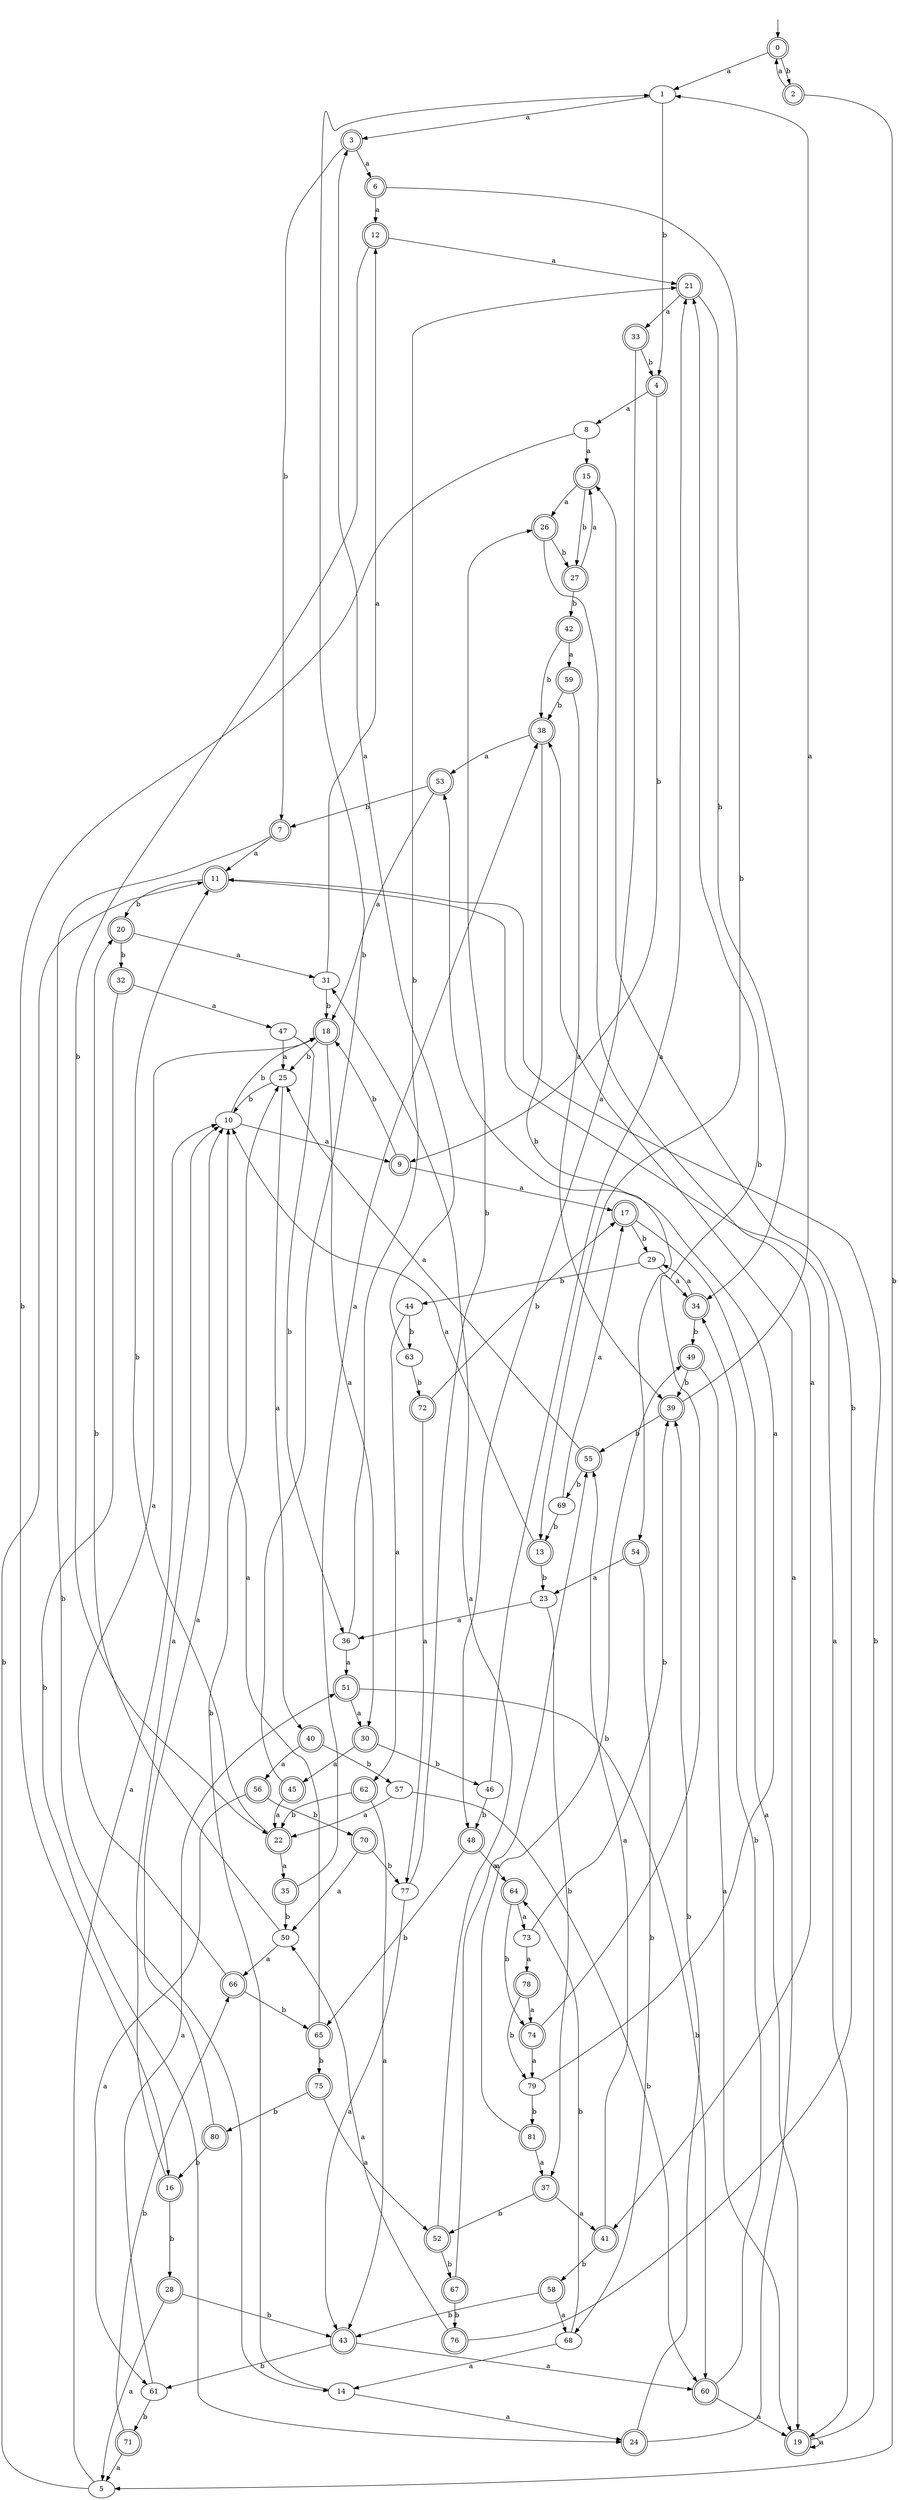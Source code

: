digraph RandomDFA {
  __start0 [label="", shape=none];
  __start0 -> 0 [label=""];
  0 [shape=circle] [shape=doublecircle]
  0 -> 1 [label="a"]
  0 -> 2 [label="b"]
  1
  1 -> 3 [label="a"]
  1 -> 4 [label="b"]
  2 [shape=doublecircle]
  2 -> 0 [label="a"]
  2 -> 5 [label="b"]
  3 [shape=doublecircle]
  3 -> 6 [label="a"]
  3 -> 7 [label="b"]
  4 [shape=doublecircle]
  4 -> 8 [label="a"]
  4 -> 9 [label="b"]
  5
  5 -> 10 [label="a"]
  5 -> 11 [label="b"]
  6 [shape=doublecircle]
  6 -> 12 [label="a"]
  6 -> 13 [label="b"]
  7 [shape=doublecircle]
  7 -> 11 [label="a"]
  7 -> 14 [label="b"]
  8
  8 -> 15 [label="a"]
  8 -> 16 [label="b"]
  9 [shape=doublecircle]
  9 -> 17 [label="a"]
  9 -> 18 [label="b"]
  10
  10 -> 9 [label="a"]
  10 -> 18 [label="b"]
  11 [shape=doublecircle]
  11 -> 19 [label="a"]
  11 -> 20 [label="b"]
  12 [shape=doublecircle]
  12 -> 21 [label="a"]
  12 -> 22 [label="b"]
  13 [shape=doublecircle]
  13 -> 10 [label="a"]
  13 -> 23 [label="b"]
  14
  14 -> 24 [label="a"]
  14 -> 25 [label="b"]
  15 [shape=doublecircle]
  15 -> 26 [label="a"]
  15 -> 27 [label="b"]
  16 [shape=doublecircle]
  16 -> 10 [label="a"]
  16 -> 28 [label="b"]
  17 [shape=doublecircle]
  17 -> 19 [label="a"]
  17 -> 29 [label="b"]
  18 [shape=doublecircle]
  18 -> 30 [label="a"]
  18 -> 25 [label="b"]
  19 [shape=doublecircle]
  19 -> 19 [label="a"]
  19 -> 11 [label="b"]
  20 [shape=doublecircle]
  20 -> 31 [label="a"]
  20 -> 32 [label="b"]
  21 [shape=doublecircle]
  21 -> 33 [label="a"]
  21 -> 34 [label="b"]
  22 [shape=doublecircle]
  22 -> 35 [label="a"]
  22 -> 11 [label="b"]
  23
  23 -> 36 [label="a"]
  23 -> 37 [label="b"]
  24 [shape=doublecircle]
  24 -> 38 [label="a"]
  24 -> 39 [label="b"]
  25
  25 -> 40 [label="a"]
  25 -> 10 [label="b"]
  26 [shape=doublecircle]
  26 -> 41 [label="a"]
  26 -> 27 [label="b"]
  27 [shape=doublecircle]
  27 -> 15 [label="a"]
  27 -> 42 [label="b"]
  28 [shape=doublecircle]
  28 -> 5 [label="a"]
  28 -> 43 [label="b"]
  29
  29 -> 34 [label="a"]
  29 -> 44 [label="b"]
  30 [shape=doublecircle]
  30 -> 45 [label="a"]
  30 -> 46 [label="b"]
  31
  31 -> 12 [label="a"]
  31 -> 18 [label="b"]
  32 [shape=doublecircle]
  32 -> 47 [label="a"]
  32 -> 24 [label="b"]
  33 [shape=doublecircle]
  33 -> 48 [label="a"]
  33 -> 4 [label="b"]
  34 [shape=doublecircle]
  34 -> 29 [label="a"]
  34 -> 49 [label="b"]
  35 [shape=doublecircle]
  35 -> 38 [label="a"]
  35 -> 50 [label="b"]
  36
  36 -> 51 [label="a"]
  36 -> 21 [label="b"]
  37 [shape=doublecircle]
  37 -> 41 [label="a"]
  37 -> 52 [label="b"]
  38 [shape=doublecircle]
  38 -> 53 [label="a"]
  38 -> 54 [label="b"]
  39 [shape=doublecircle]
  39 -> 1 [label="a"]
  39 -> 55 [label="b"]
  40 [shape=doublecircle]
  40 -> 56 [label="a"]
  40 -> 57 [label="b"]
  41 [shape=doublecircle]
  41 -> 55 [label="a"]
  41 -> 58 [label="b"]
  42 [shape=doublecircle]
  42 -> 59 [label="a"]
  42 -> 38 [label="b"]
  43 [shape=doublecircle]
  43 -> 60 [label="a"]
  43 -> 61 [label="b"]
  44
  44 -> 62 [label="a"]
  44 -> 63 [label="b"]
  45 [shape=doublecircle]
  45 -> 22 [label="a"]
  45 -> 1 [label="b"]
  46
  46 -> 21 [label="a"]
  46 -> 48 [label="b"]
  47
  47 -> 25 [label="a"]
  47 -> 36 [label="b"]
  48 [shape=doublecircle]
  48 -> 64 [label="a"]
  48 -> 65 [label="b"]
  49 [shape=doublecircle]
  49 -> 19 [label="a"]
  49 -> 39 [label="b"]
  50
  50 -> 66 [label="a"]
  50 -> 20 [label="b"]
  51 [shape=doublecircle]
  51 -> 30 [label="a"]
  51 -> 60 [label="b"]
  52 [shape=doublecircle]
  52 -> 31 [label="a"]
  52 -> 67 [label="b"]
  53 [shape=doublecircle]
  53 -> 18 [label="a"]
  53 -> 7 [label="b"]
  54 [shape=doublecircle]
  54 -> 23 [label="a"]
  54 -> 68 [label="b"]
  55 [shape=doublecircle]
  55 -> 25 [label="a"]
  55 -> 69 [label="b"]
  56 [shape=doublecircle]
  56 -> 61 [label="a"]
  56 -> 70 [label="b"]
  57
  57 -> 22 [label="a"]
  57 -> 60 [label="b"]
  58 [shape=doublecircle]
  58 -> 68 [label="a"]
  58 -> 43 [label="b"]
  59 [shape=doublecircle]
  59 -> 39 [label="a"]
  59 -> 38 [label="b"]
  60 [shape=doublecircle]
  60 -> 19 [label="a"]
  60 -> 34 [label="b"]
  61
  61 -> 51 [label="a"]
  61 -> 71 [label="b"]
  62 [shape=doublecircle]
  62 -> 43 [label="a"]
  62 -> 22 [label="b"]
  63
  63 -> 3 [label="a"]
  63 -> 72 [label="b"]
  64 [shape=doublecircle]
  64 -> 73 [label="a"]
  64 -> 74 [label="b"]
  65 [shape=doublecircle]
  65 -> 10 [label="a"]
  65 -> 75 [label="b"]
  66 [shape=doublecircle]
  66 -> 18 [label="a"]
  66 -> 65 [label="b"]
  67 [shape=doublecircle]
  67 -> 55 [label="a"]
  67 -> 76 [label="b"]
  68
  68 -> 14 [label="a"]
  68 -> 64 [label="b"]
  69
  69 -> 17 [label="a"]
  69 -> 13 [label="b"]
  70 [shape=doublecircle]
  70 -> 50 [label="a"]
  70 -> 77 [label="b"]
  71 [shape=doublecircle]
  71 -> 5 [label="a"]
  71 -> 66 [label="b"]
  72 [shape=doublecircle]
  72 -> 77 [label="a"]
  72 -> 17 [label="b"]
  73
  73 -> 78 [label="a"]
  73 -> 39 [label="b"]
  74 [shape=doublecircle]
  74 -> 79 [label="a"]
  74 -> 21 [label="b"]
  75 [shape=doublecircle]
  75 -> 52 [label="a"]
  75 -> 80 [label="b"]
  76 [shape=doublecircle]
  76 -> 50 [label="a"]
  76 -> 15 [label="b"]
  77
  77 -> 43 [label="a"]
  77 -> 26 [label="b"]
  78 [shape=doublecircle]
  78 -> 74 [label="a"]
  78 -> 79 [label="b"]
  79
  79 -> 53 [label="a"]
  79 -> 81 [label="b"]
  80 [shape=doublecircle]
  80 -> 10 [label="a"]
  80 -> 16 [label="b"]
  81 [shape=doublecircle]
  81 -> 37 [label="a"]
  81 -> 49 [label="b"]
}
